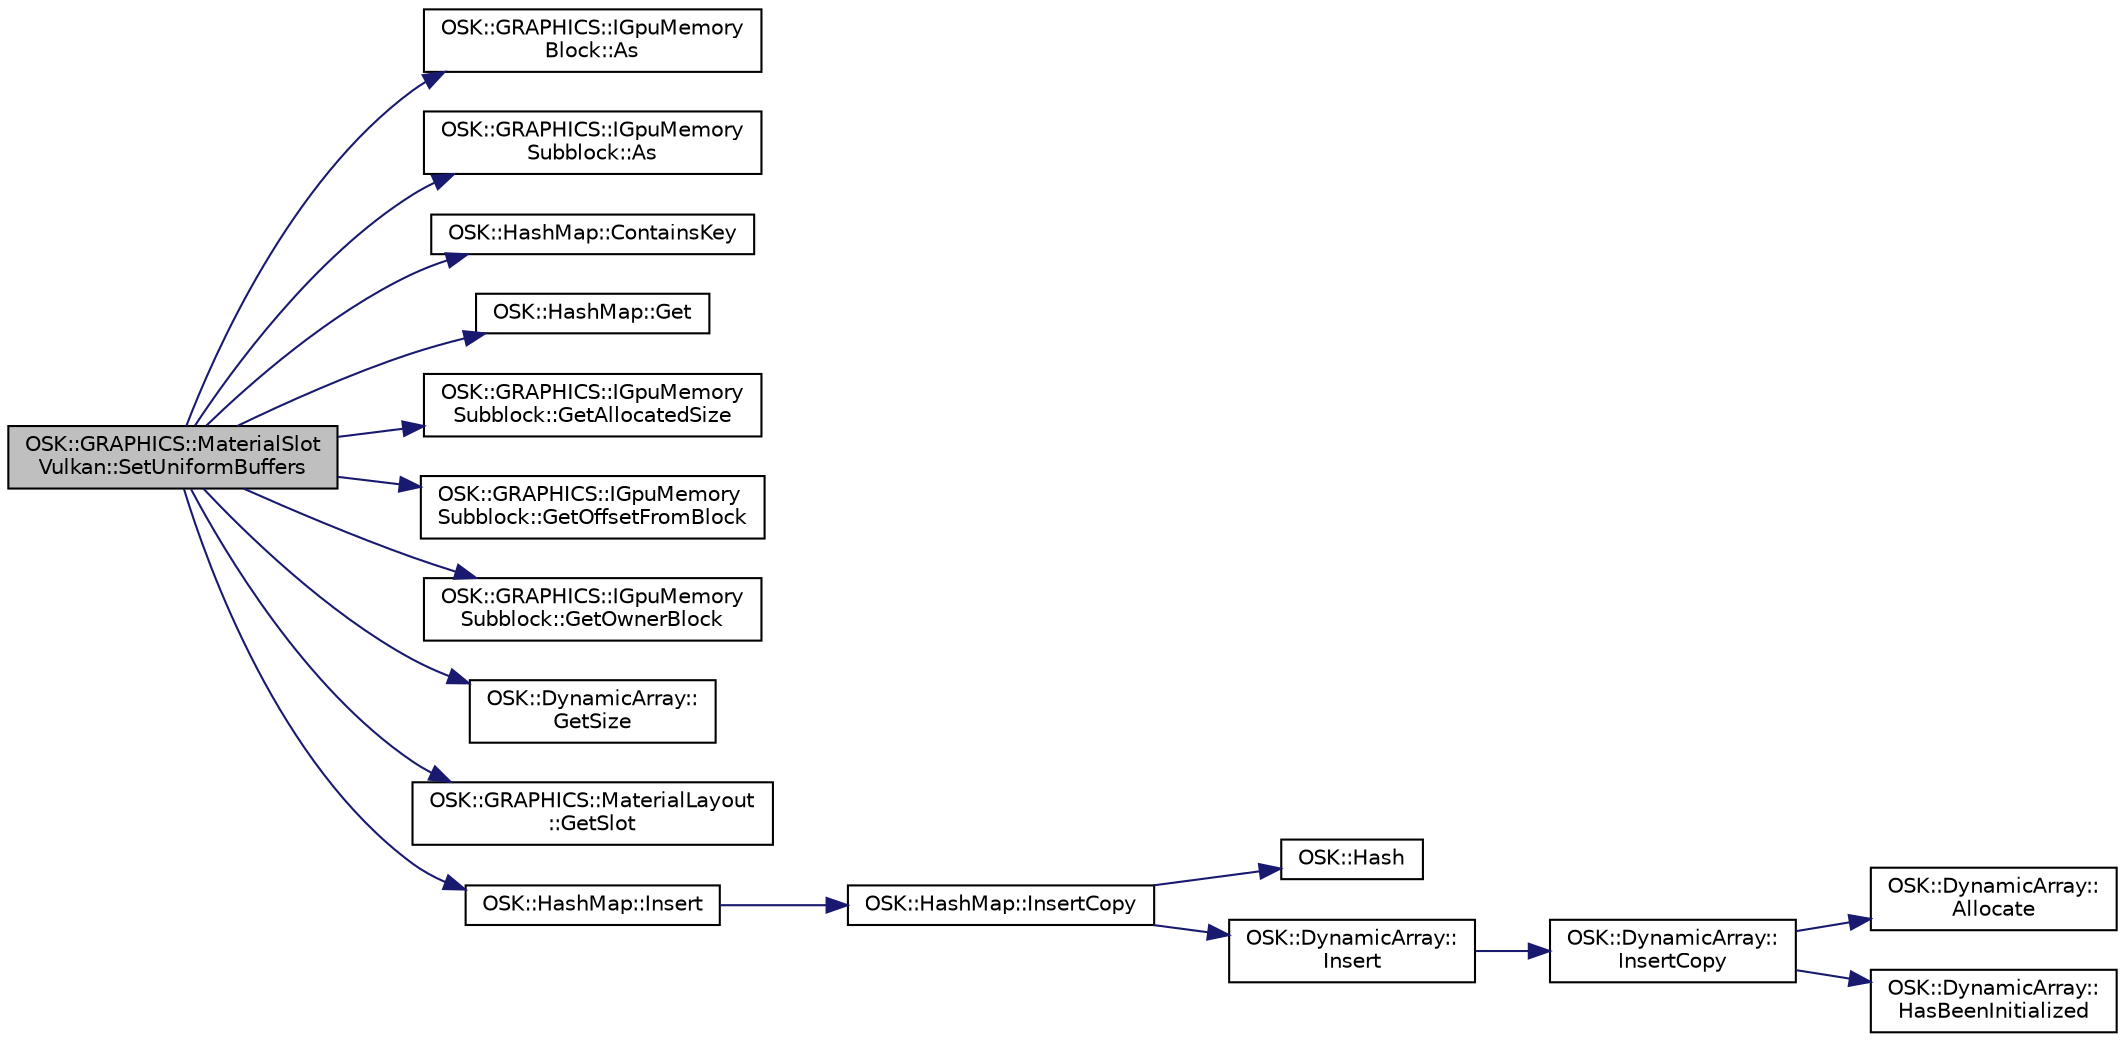 digraph "OSK::GRAPHICS::MaterialSlotVulkan::SetUniformBuffers"
{
 // LATEX_PDF_SIZE
  edge [fontname="Helvetica",fontsize="10",labelfontname="Helvetica",labelfontsize="10"];
  node [fontname="Helvetica",fontsize="10",shape=record];
  rankdir="LR";
  Node1 [label="OSK::GRAPHICS::MaterialSlot\lVulkan::SetUniformBuffers",height=0.2,width=0.4,color="black", fillcolor="grey75", style="filled", fontcolor="black",tooltip="Establece el UNIFORM BUFFER que será asignado al binding con el nombre dado. Puede usarse esta funció..."];
  Node1 -> Node2 [color="midnightblue",fontsize="10",style="solid"];
  Node2 [label="OSK::GRAPHICS::IGpuMemory\lBlock::As",height=0.2,width=0.4,color="black", fillcolor="white", style="filled",URL="$class_o_s_k_1_1_g_r_a_p_h_i_c_s_1_1_i_gpu_memory_block.html#a91118fa3b6e9b9bc8964bd4a71ab6233",tooltip=" "];
  Node1 -> Node3 [color="midnightblue",fontsize="10",style="solid"];
  Node3 [label="OSK::GRAPHICS::IGpuMemory\lSubblock::As",height=0.2,width=0.4,color="black", fillcolor="white", style="filled",URL="$class_o_s_k_1_1_g_r_a_p_h_i_c_s_1_1_i_gpu_memory_subblock.html#a184a8433d5967eea3dd00fd988d3dff2",tooltip=" "];
  Node1 -> Node4 [color="midnightblue",fontsize="10",style="solid"];
  Node4 [label="OSK::HashMap::ContainsKey",height=0.2,width=0.4,color="black", fillcolor="white", style="filled",URL="$class_o_s_k_1_1_hash_map.html#a63c8ed49b0b6dcccd30aee2c74c8e1df",tooltip="Comprueba si existe una apreja con el valor llave dado."];
  Node1 -> Node5 [color="midnightblue",fontsize="10",style="solid"];
  Node5 [label="OSK::HashMap::Get",height=0.2,width=0.4,color="black", fillcolor="white", style="filled",URL="$class_o_s_k_1_1_hash_map.html#a93a98e2495dab16229085c7109a27b30",tooltip="Devuelve el valor enlazado del valor llave dado."];
  Node1 -> Node6 [color="midnightblue",fontsize="10",style="solid"];
  Node6 [label="OSK::GRAPHICS::IGpuMemory\lSubblock::GetAllocatedSize",height=0.2,width=0.4,color="black", fillcolor="white", style="filled",URL="$class_o_s_k_1_1_g_r_a_p_h_i_c_s_1_1_i_gpu_memory_subblock.html#a98060a86b121f0940cde38c36eca822f",tooltip=" "];
  Node1 -> Node7 [color="midnightblue",fontsize="10",style="solid"];
  Node7 [label="OSK::GRAPHICS::IGpuMemory\lSubblock::GetOffsetFromBlock",height=0.2,width=0.4,color="black", fillcolor="white", style="filled",URL="$class_o_s_k_1_1_g_r_a_p_h_i_c_s_1_1_i_gpu_memory_subblock.html#aaa35c7cacfe1d64bebe648bd0f34791c",tooltip=" "];
  Node1 -> Node8 [color="midnightblue",fontsize="10",style="solid"];
  Node8 [label="OSK::GRAPHICS::IGpuMemory\lSubblock::GetOwnerBlock",height=0.2,width=0.4,color="black", fillcolor="white", style="filled",URL="$class_o_s_k_1_1_g_r_a_p_h_i_c_s_1_1_i_gpu_memory_subblock.html#aa93fb9b1213377fa3e4187569872671e",tooltip=" "];
  Node1 -> Node9 [color="midnightblue",fontsize="10",style="solid"];
  Node9 [label="OSK::DynamicArray::\lGetSize",height=0.2,width=0.4,color="black", fillcolor="white", style="filled",URL="$class_o_s_k_1_1_dynamic_array.html#a94d0cbf0543d0c976de674d31b15df90",tooltip="Devuelve el número de elementos almacenados."];
  Node1 -> Node10 [color="midnightblue",fontsize="10",style="solid"];
  Node10 [label="OSK::GRAPHICS::MaterialLayout\l::GetSlot",height=0.2,width=0.4,color="black", fillcolor="white", style="filled",URL="$class_o_s_k_1_1_g_r_a_p_h_i_c_s_1_1_material_layout.html#a7a1845df7f0113a0285adfbea469df90",tooltip="Obtiene el slot con el nombre dado, si existe."];
  Node1 -> Node11 [color="midnightblue",fontsize="10",style="solid"];
  Node11 [label="OSK::HashMap::Insert",height=0.2,width=0.4,color="black", fillcolor="white", style="filled",URL="$class_o_s_k_1_1_hash_map.html#a9840da146cc95d82bc7c505334db32a4",tooltip="Inserta una nueva pareja."];
  Node11 -> Node12 [color="midnightblue",fontsize="10",style="solid"];
  Node12 [label="OSK::HashMap::InsertCopy",height=0.2,width=0.4,color="black", fillcolor="white", style="filled",URL="$class_o_s_k_1_1_hash_map.html#af771fb92432ce33ada3fa200b99bb180",tooltip="Inserta una nueva pareja."];
  Node12 -> Node13 [color="midnightblue",fontsize="10",style="solid"];
  Node13 [label="OSK::Hash",height=0.2,width=0.4,color="black", fillcolor="white", style="filled",URL="$namespace_o_s_k.html#a04b5e685357657e277fd7bc30efd93ba",tooltip=" "];
  Node12 -> Node14 [color="midnightblue",fontsize="10",style="solid"];
  Node14 [label="OSK::DynamicArray::\lInsert",height=0.2,width=0.4,color="black", fillcolor="white", style="filled",URL="$class_o_s_k_1_1_dynamic_array.html#a2c1e7bd2efbadf8b163f67c26921ba53",tooltip="Inserta un elemento al final del array."];
  Node14 -> Node15 [color="midnightblue",fontsize="10",style="solid"];
  Node15 [label="OSK::DynamicArray::\lInsertCopy",height=0.2,width=0.4,color="black", fillcolor="white", style="filled",URL="$class_o_s_k_1_1_dynamic_array.html#a037c4e2c0414718e5fc3cc608167a261",tooltip="Inserta una copia del elemento al final del array."];
  Node15 -> Node16 [color="midnightblue",fontsize="10",style="solid"];
  Node16 [label="OSK::DynamicArray::\lAllocate",height=0.2,width=0.4,color="black", fillcolor="white", style="filled",URL="$class_o_s_k_1_1_dynamic_array.html#acf322bf27bf4bfd581079500c67171a6",tooltip="Reserva espacio para 'size' elementos. Preserva los elementos anteriores."];
  Node15 -> Node17 [color="midnightblue",fontsize="10",style="solid"];
  Node17 [label="OSK::DynamicArray::\lHasBeenInitialized",height=0.2,width=0.4,color="black", fillcolor="white", style="filled",URL="$class_o_s_k_1_1_dynamic_array.html#a24b36038b685ea5f33b2b9b279035cef",tooltip="Devuelve true si el array se ha inicializado."];
}
